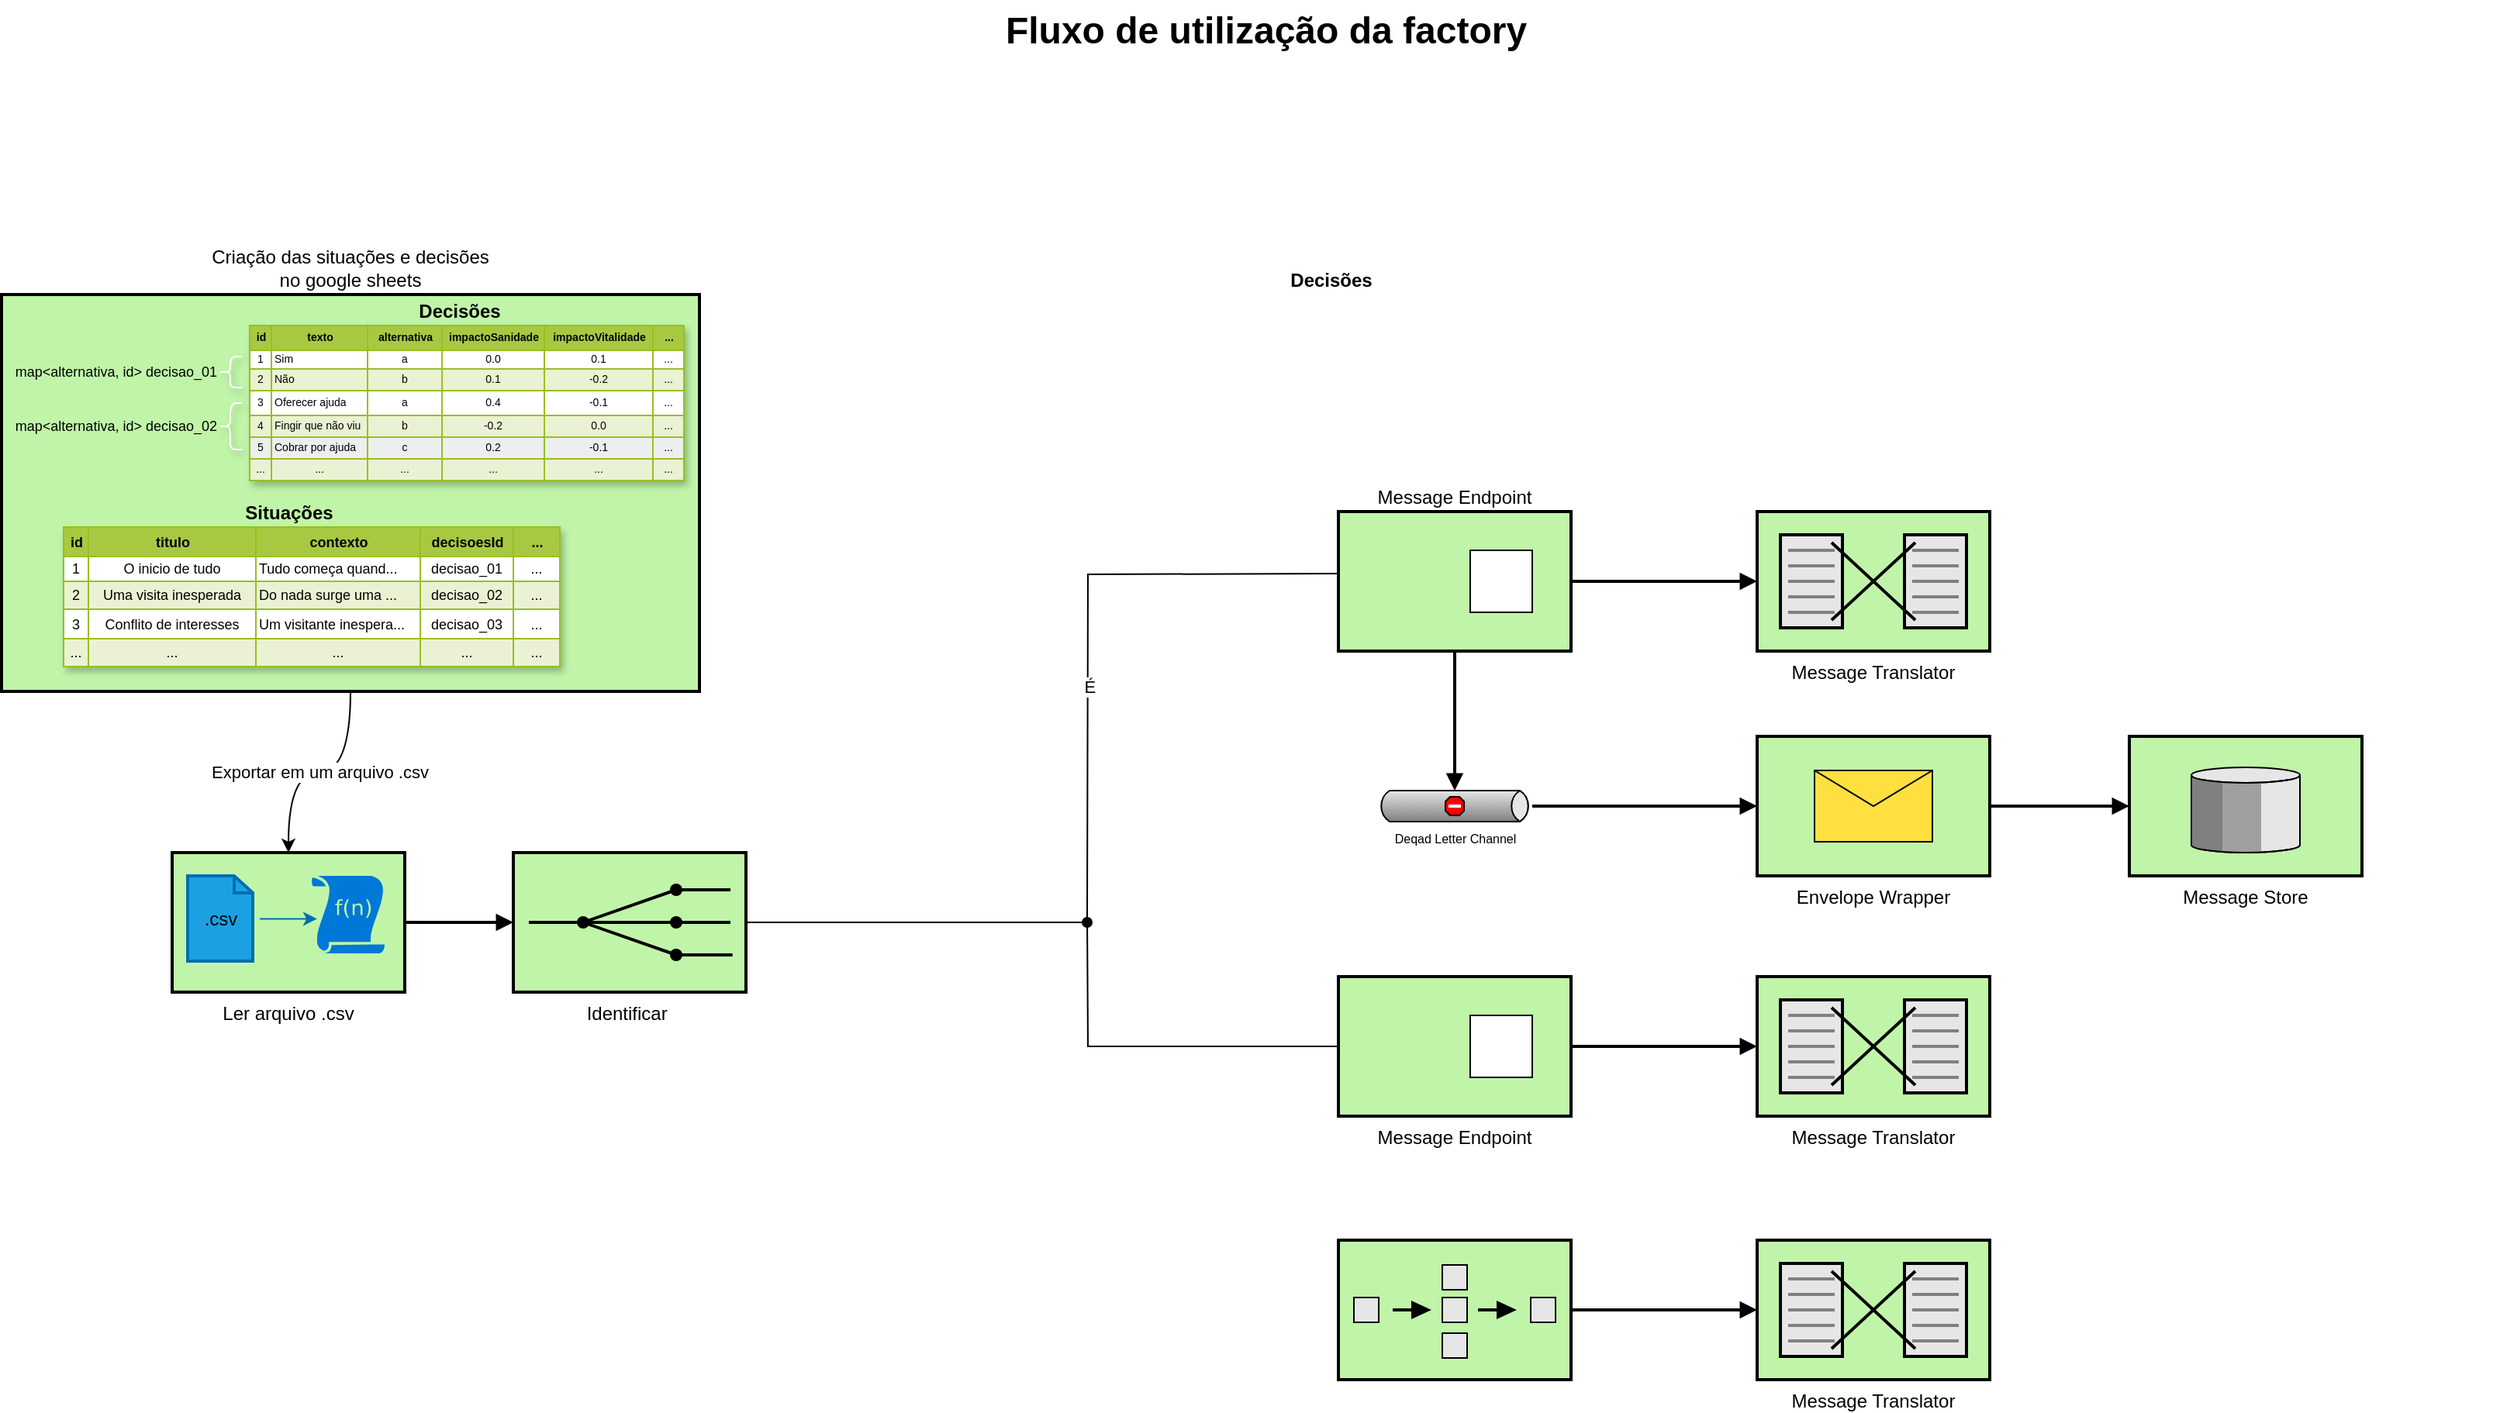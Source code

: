<mxfile version="21.5.2" type="github">
  <diagram name="Page-1" id="74b105a0-9070-1c63-61bc-23e55f88626e">
    <mxGraphModel dx="1185" dy="629" grid="1" gridSize="10" guides="1" tooltips="1" connect="1" arrows="1" fold="1" page="1" pageScale="1.5" pageWidth="1169" pageHeight="826" background="none" math="0" shadow="0">
      <root>
        <mxCell id="0" style=";html=1;" />
        <mxCell id="1" style=";html=1;" parent="0" />
        <mxCell id="10b056a9c633e61c-18" style="edgeStyle=orthogonalEdgeStyle;rounded=0;html=1;endArrow=block;endFill=1;jettySize=auto;orthogonalLoop=1;strokeWidth=2;startArrow=none;startFill=0;exitX=1;exitY=0.5;exitDx=0;exitDy=0;" parent="1" source="10b056a9c633e61c-4" target="10b056a9c633e61c-2" edge="1">
          <mxGeometry relative="1" as="geometry">
            <mxPoint x="532" y="635" as="sourcePoint" />
          </mxGeometry>
        </mxCell>
        <mxCell id="Dc2rJCSySM9Gt-m0di7V-188" style="edgeStyle=orthogonalEdgeStyle;rounded=0;orthogonalLoop=1;jettySize=auto;html=1;endArrow=oval;endFill=1;" edge="1" parent="1" source="10b056a9c633e61c-2">
          <mxGeometry relative="1" as="geometry">
            <mxPoint x="760" y="635" as="targetPoint" />
          </mxGeometry>
        </mxCell>
        <mxCell id="10b056a9c633e61c-2" value="Identificar " style="strokeWidth=2;dashed=0;align=center;fontSize=12;fillColor=#c0f5a9;verticalLabelPosition=bottom;verticalAlign=top;shape=mxgraph.eip.recipient_list;" parent="1" vertex="1">
          <mxGeometry x="390" y="590" width="150" height="90" as="geometry" />
        </mxCell>
        <mxCell id="Dc2rJCSySM9Gt-m0di7V-10" value="Exportar em um arquivo .csv" style="edgeStyle=orthogonalEdgeStyle;rounded=0;orthogonalLoop=1;jettySize=auto;html=1;endArrow=none;endFill=0;startArrow=classic;startFill=1;curved=1;" edge="1" parent="1" source="10b056a9c633e61c-4" target="Dc2rJCSySM9Gt-m0di7V-9">
          <mxGeometry relative="1" as="geometry" />
        </mxCell>
        <mxCell id="10b056a9c633e61c-4" value="Ler arquivo .csv" style="strokeWidth=2;dashed=0;align=center;fontSize=12;shape=rect;verticalLabelPosition=bottom;verticalAlign=top;fillColor=#c0f5a9" parent="1" vertex="1">
          <mxGeometry x="170" y="590" width="150" height="90" as="geometry" />
        </mxCell>
        <mxCell id="Dc2rJCSySM9Gt-m0di7V-55" style="edgeStyle=orthogonalEdgeStyle;rounded=0;orthogonalLoop=1;jettySize=auto;html=1;entryX=-0.022;entryY=0.541;entryDx=0;entryDy=0;entryPerimeter=0;fontColor=#000000;fillColor=#1ba1e2;strokeColor=#006EAF;" edge="1" parent="10b056a9c633e61c-4">
          <mxGeometry relative="1" as="geometry">
            <mxPoint x="56.52" y="42.73" as="sourcePoint" />
            <mxPoint x="93.486" y="42.28" as="targetPoint" />
          </mxGeometry>
        </mxCell>
        <mxCell id="Dc2rJCSySM9Gt-m0di7V-1" value=".csv" style="verticalLabelPosition=middle;align=center;labelBackgroundColor=none;verticalAlign=middle;strokeWidth=2;strokeColor=#006EAF;shadow=0;dashed=0;shape=mxgraph.ios7.icons.document;horizontal=1;labelPosition=center;fillColor=#1ba1e2;fontColor=#000000;html=1;" vertex="1" parent="10b056a9c633e61c-4">
          <mxGeometry x="10" y="15" width="42" height="55" as="geometry" />
        </mxCell>
        <mxCell id="Dc2rJCSySM9Gt-m0di7V-54" value="" style="sketch=0;aspect=fixed;pointerEvents=1;shadow=0;dashed=0;html=1;strokeColor=none;labelPosition=center;verticalLabelPosition=bottom;verticalAlign=top;align=center;shape=mxgraph.mscae.enterprise.udf_function;fillColor=#0078D7;" vertex="1" parent="10b056a9c633e61c-4">
          <mxGeometry x="90" y="15" width="47" height="50" as="geometry" />
        </mxCell>
        <mxCell id="10b056a9c633e61c-22" style="edgeStyle=orthogonalEdgeStyle;rounded=0;html=1;endArrow=block;endFill=1;jettySize=auto;orthogonalLoop=1;strokeWidth=2;startArrow=none;startFill=0;" parent="1" source="10b056a9c633e61c-6" target="10b056a9c633e61c-10" edge="1">
          <mxGeometry relative="1" as="geometry" />
        </mxCell>
        <mxCell id="10b056a9c633e61c-25" style="edgeStyle=orthogonalEdgeStyle;rounded=0;html=1;endArrow=block;endFill=1;jettySize=auto;orthogonalLoop=1;strokeWidth=2;startArrow=none;startFill=0;" parent="1" source="10b056a9c633e61c-6" target="10b056a9c633e61c-12" edge="1">
          <mxGeometry relative="1" as="geometry" />
        </mxCell>
        <mxCell id="Dc2rJCSySM9Gt-m0di7V-189" style="edgeStyle=orthogonalEdgeStyle;rounded=0;orthogonalLoop=1;jettySize=auto;html=1;endArrow=none;endFill=0;" edge="1" parent="1">
          <mxGeometry relative="1" as="geometry">
            <mxPoint x="760" y="635" as="targetPoint" />
            <mxPoint x="922" y="410" as="sourcePoint" />
          </mxGeometry>
        </mxCell>
        <mxCell id="Dc2rJCSySM9Gt-m0di7V-193" value="É&amp;nbsp;" style="edgeLabel;html=1;align=center;verticalAlign=middle;resizable=0;points=[];" vertex="1" connectable="0" parent="Dc2rJCSySM9Gt-m0di7V-189">
          <mxGeometry x="0.209" y="2" relative="1" as="geometry">
            <mxPoint as="offset" />
          </mxGeometry>
        </mxCell>
        <mxCell id="10b056a9c633e61c-6" value="Message Endpoint" style="strokeWidth=2;dashed=0;align=center;fontSize=12;shape=rect;verticalLabelPosition=top;verticalAlign=bottom;fillColor=#c0f5a9;labelPosition=center;" parent="1" vertex="1">
          <mxGeometry x="922" y="370" width="150" height="90" as="geometry" />
        </mxCell>
        <mxCell id="10b056a9c633e61c-7" value="" style="strokeWidth=1;dashed=0;align=center;fontSize=8;shape=rect;fillColor=#ffffff;strokeColor=#000000;" parent="10b056a9c633e61c-6" vertex="1">
          <mxGeometry x="85" y="25" width="40" height="40" as="geometry" />
        </mxCell>
        <mxCell id="10b056a9c633e61c-23" style="edgeStyle=orthogonalEdgeStyle;rounded=0;html=1;endArrow=block;endFill=1;jettySize=auto;orthogonalLoop=1;strokeWidth=2;startArrow=none;startFill=0;" parent="1" source="10b056a9c633e61c-8" target="10b056a9c633e61c-11" edge="1">
          <mxGeometry relative="1" as="geometry" />
        </mxCell>
        <mxCell id="Dc2rJCSySM9Gt-m0di7V-191" style="edgeStyle=orthogonalEdgeStyle;rounded=0;orthogonalLoop=1;jettySize=auto;html=1;endArrow=none;endFill=0;" edge="1" parent="1" source="10b056a9c633e61c-8">
          <mxGeometry relative="1" as="geometry">
            <mxPoint x="760" y="630.0" as="targetPoint" />
          </mxGeometry>
        </mxCell>
        <mxCell id="10b056a9c633e61c-8" value="Message Endpoint" style="strokeWidth=2;dashed=0;align=center;fontSize=12;shape=rect;verticalLabelPosition=bottom;verticalAlign=top;fillColor=#c0f5a9" parent="1" vertex="1">
          <mxGeometry x="922" y="670" width="150" height="90" as="geometry" />
        </mxCell>
        <mxCell id="10b056a9c633e61c-9" value="" style="strokeWidth=1;dashed=0;align=center;fontSize=8;shape=rect" parent="10b056a9c633e61c-8" vertex="1">
          <mxGeometry x="85" y="25" width="40" height="40" as="geometry" />
        </mxCell>
        <mxCell id="10b056a9c633e61c-10" value="Message Translator" style="strokeWidth=2;dashed=0;align=center;fontSize=12;shape=mxgraph.eip.message_translator;fillColor=#c0f5a9;verticalLabelPosition=bottom;verticalAlign=top;" parent="1" vertex="1">
          <mxGeometry x="1192" y="370" width="150" height="90" as="geometry" />
        </mxCell>
        <mxCell id="10b056a9c633e61c-11" value="Message Translator" style="strokeWidth=2;dashed=0;align=center;fontSize=12;shape=mxgraph.eip.message_translator;fillColor=#c0f5a9;verticalLabelPosition=bottom;verticalAlign=top;" parent="1" vertex="1">
          <mxGeometry x="1192" y="670" width="150" height="90" as="geometry" />
        </mxCell>
        <mxCell id="10b056a9c633e61c-26" style="edgeStyle=orthogonalEdgeStyle;rounded=0;html=1;endArrow=block;endFill=1;jettySize=auto;orthogonalLoop=1;strokeWidth=2;startArrow=none;startFill=0;" parent="1" source="10b056a9c633e61c-12" target="10b056a9c633e61c-13" edge="1">
          <mxGeometry relative="1" as="geometry" />
        </mxCell>
        <mxCell id="10b056a9c633e61c-12" value="Deqad Letter Channel" style="strokeWidth=1;dashed=0;align=center;html=1;fontSize=8;shape=mxgraph.eip.deadLetterChannel;verticalLabelPosition=bottom;labelBackgroundColor=#ffffff;verticalAlign=top;" parent="1" vertex="1">
          <mxGeometry x="947" y="550" width="100" height="20" as="geometry" />
        </mxCell>
        <mxCell id="10b056a9c633e61c-27" style="edgeStyle=orthogonalEdgeStyle;rounded=0;html=1;endArrow=block;endFill=1;jettySize=auto;orthogonalLoop=1;strokeWidth=2;startArrow=none;startFill=0;" parent="1" source="10b056a9c633e61c-13" target="10b056a9c633e61c-15" edge="1">
          <mxGeometry relative="1" as="geometry" />
        </mxCell>
        <mxCell id="10b056a9c633e61c-13" value="Envelope Wrapper" style="strokeWidth=2;dashed=0;align=center;fontSize=12;fillColor=#c0f5a9;verticalLabelPosition=bottom;verticalAlign=top;shape=mxgraph.eip.envelope_wrapper;" parent="1" vertex="1">
          <mxGeometry x="1192" y="515" width="150" height="90" as="geometry" />
        </mxCell>
        <mxCell id="10b056a9c633e61c-24" style="edgeStyle=orthogonalEdgeStyle;rounded=0;html=1;endArrow=block;endFill=1;jettySize=auto;orthogonalLoop=1;strokeWidth=2;startArrow=none;startFill=0;" parent="1" source="10b056a9c633e61c-14" target="10b056a9c633e61c-16" edge="1">
          <mxGeometry relative="1" as="geometry" />
        </mxCell>
        <mxCell id="10b056a9c633e61c-14" value="" style="strokeWidth=2;dashed=0;align=center;fontSize=12;fillColor=#c0f5a9;verticalLabelPosition=bottom;verticalAlign=top;shape=mxgraph.eip.composed_message_processor;" parent="1" vertex="1">
          <mxGeometry x="922" y="840" width="150" height="90" as="geometry" />
        </mxCell>
        <mxCell id="10b056a9c633e61c-15" value="Message Store" style="strokeWidth=2;dashed=0;align=center;fontSize=12;verticalLabelPosition=bottom;verticalAlign=top;shape=mxgraph.eip.message_store;fillColor=#c0f5a9" parent="1" vertex="1">
          <mxGeometry x="1432" y="515" width="150" height="90" as="geometry" />
        </mxCell>
        <mxCell id="10b056a9c633e61c-16" value="Message Translator" style="strokeWidth=2;dashed=0;align=center;fontSize=12;shape=mxgraph.eip.message_translator;fillColor=#c0f5a9;verticalLabelPosition=bottom;verticalAlign=top;" parent="1" vertex="1">
          <mxGeometry x="1192" y="840" width="150" height="90" as="geometry" />
        </mxCell>
        <mxCell id="10b056a9c633e61c-30" value="Fluxo de utilização da factory" style="text;strokeColor=none;fillColor=none;html=1;fontSize=24;fontStyle=1;verticalAlign=middle;align=center;" parent="1" vertex="1">
          <mxGeometry x="80" y="40" width="1590" height="40" as="geometry" />
        </mxCell>
        <mxCell id="Dc2rJCSySM9Gt-m0di7V-9" value="Criação das situações e decisões &lt;br&gt;no google sheets" style="whiteSpace=wrap;html=1;verticalAlign=bottom;fillColor=#c0f5a9;strokeWidth=2;dashed=0;align=center;labelPosition=center;verticalLabelPosition=top;horizontal=1;" vertex="1" parent="1">
          <mxGeometry x="60" y="230" width="450" height="256" as="geometry" />
        </mxCell>
        <mxCell id="Dc2rJCSySM9Gt-m0di7V-24" value="asd" style="childLayout=tableLayout;recursiveResize=0;strokeColor=#98bf21;fillColor=#A7C942;shadow=1;fontColor=#030303;verticalAlign=bottom;horizontal=1;" vertex="1" parent="1">
          <mxGeometry x="100" y="380" width="320" height="90" as="geometry" />
        </mxCell>
        <mxCell id="Dc2rJCSySM9Gt-m0di7V-25" style="shape=tableRow;horizontal=0;startSize=0;swimlaneHead=0;swimlaneBody=0;top=0;left=0;bottom=0;right=0;dropTarget=0;collapsible=0;recursiveResize=0;expand=0;fontStyle=0;strokeColor=inherit;fillColor=#ffffff;fontColor=#030303;" vertex="1" parent="Dc2rJCSySM9Gt-m0di7V-24">
          <mxGeometry width="320" height="19" as="geometry" />
        </mxCell>
        <mxCell id="Dc2rJCSySM9Gt-m0di7V-26" value="id" style="connectable=0;recursiveResize=0;strokeColor=inherit;fillColor=#A7C942;align=center;fontStyle=1;fontColor=#030303;html=1;fontSize=9;" vertex="1" parent="Dc2rJCSySM9Gt-m0di7V-25">
          <mxGeometry width="16" height="19" as="geometry">
            <mxRectangle width="16" height="19" as="alternateBounds" />
          </mxGeometry>
        </mxCell>
        <mxCell id="Dc2rJCSySM9Gt-m0di7V-27" value="titulo" style="connectable=0;recursiveResize=0;strokeColor=inherit;fillColor=#A7C942;align=center;fontStyle=1;fontColor=#030303;html=1;fontSize=9;" vertex="1" parent="Dc2rJCSySM9Gt-m0di7V-25">
          <mxGeometry x="16" width="108" height="19" as="geometry">
            <mxRectangle width="108" height="19" as="alternateBounds" />
          </mxGeometry>
        </mxCell>
        <mxCell id="Dc2rJCSySM9Gt-m0di7V-28" value="contexto" style="connectable=0;recursiveResize=0;strokeColor=inherit;fillColor=#A7C942;align=center;fontStyle=1;fontColor=#030303;html=1;fontSize=9;" vertex="1" parent="Dc2rJCSySM9Gt-m0di7V-25">
          <mxGeometry x="124" width="106" height="19" as="geometry">
            <mxRectangle width="106" height="19" as="alternateBounds" />
          </mxGeometry>
        </mxCell>
        <mxCell id="Dc2rJCSySM9Gt-m0di7V-174" value="decisoesId" style="connectable=0;recursiveResize=0;strokeColor=inherit;fillColor=#A7C942;align=center;fontStyle=1;fontColor=#030303;html=1;fontSize=9;" vertex="1" parent="Dc2rJCSySM9Gt-m0di7V-25">
          <mxGeometry x="230" width="60" height="19" as="geometry">
            <mxRectangle width="60" height="19" as="alternateBounds" />
          </mxGeometry>
        </mxCell>
        <mxCell id="Dc2rJCSySM9Gt-m0di7V-180" value="..." style="connectable=0;recursiveResize=0;strokeColor=inherit;fillColor=#A7C942;align=center;fontStyle=1;fontColor=#030303;html=1;fontSize=9;" vertex="1" parent="Dc2rJCSySM9Gt-m0di7V-25">
          <mxGeometry x="290" width="30" height="19" as="geometry">
            <mxRectangle width="30" height="19" as="alternateBounds" />
          </mxGeometry>
        </mxCell>
        <mxCell id="Dc2rJCSySM9Gt-m0di7V-29" value="" style="shape=tableRow;horizontal=0;startSize=0;swimlaneHead=0;swimlaneBody=0;top=0;left=0;bottom=0;right=0;dropTarget=0;collapsible=0;recursiveResize=0;expand=0;fontStyle=0;strokeColor=inherit;fillColor=#ffffff;fontColor=#030303;" vertex="1" parent="Dc2rJCSySM9Gt-m0di7V-24">
          <mxGeometry y="19" width="320" height="16" as="geometry" />
        </mxCell>
        <mxCell id="Dc2rJCSySM9Gt-m0di7V-30" value="1" style="connectable=0;recursiveResize=0;strokeColor=inherit;fillColor=inherit;align=center;whiteSpace=wrap;html=1;fontColor=#030303;fontSize=9;" vertex="1" parent="Dc2rJCSySM9Gt-m0di7V-29">
          <mxGeometry width="16" height="16" as="geometry">
            <mxRectangle width="16" height="16" as="alternateBounds" />
          </mxGeometry>
        </mxCell>
        <mxCell id="Dc2rJCSySM9Gt-m0di7V-31" value="O inicio de tudo" style="connectable=0;recursiveResize=0;strokeColor=inherit;fillColor=inherit;align=center;whiteSpace=wrap;html=1;fontColor=#030303;fontSize=9;" vertex="1" parent="Dc2rJCSySM9Gt-m0di7V-29">
          <mxGeometry x="16" width="108" height="16" as="geometry">
            <mxRectangle width="108" height="16" as="alternateBounds" />
          </mxGeometry>
        </mxCell>
        <mxCell id="Dc2rJCSySM9Gt-m0di7V-32" value="Tudo começa quand..." style="connectable=0;recursiveResize=0;strokeColor=inherit;fillColor=inherit;align=left;whiteSpace=wrap;html=1;fontColor=#030303;fontSize=9;" vertex="1" parent="Dc2rJCSySM9Gt-m0di7V-29">
          <mxGeometry x="124" width="106" height="16" as="geometry">
            <mxRectangle width="106" height="16" as="alternateBounds" />
          </mxGeometry>
        </mxCell>
        <mxCell id="Dc2rJCSySM9Gt-m0di7V-175" value="decisao_01" style="connectable=0;recursiveResize=0;strokeColor=inherit;fillColor=inherit;align=center;whiteSpace=wrap;html=1;fontColor=#030303;fontSize=9;" vertex="1" parent="Dc2rJCSySM9Gt-m0di7V-29">
          <mxGeometry x="230" width="60" height="16" as="geometry">
            <mxRectangle width="60" height="16" as="alternateBounds" />
          </mxGeometry>
        </mxCell>
        <mxCell id="Dc2rJCSySM9Gt-m0di7V-181" value="..." style="connectable=0;recursiveResize=0;strokeColor=inherit;fillColor=inherit;align=center;whiteSpace=wrap;html=1;fontColor=#030303;fontSize=9;" vertex="1" parent="Dc2rJCSySM9Gt-m0di7V-29">
          <mxGeometry x="290" width="30" height="16" as="geometry">
            <mxRectangle width="30" height="16" as="alternateBounds" />
          </mxGeometry>
        </mxCell>
        <mxCell id="Dc2rJCSySM9Gt-m0di7V-33" value="" style="shape=tableRow;horizontal=0;startSize=0;swimlaneHead=0;swimlaneBody=0;top=0;left=0;bottom=0;right=0;dropTarget=0;collapsible=0;recursiveResize=0;expand=0;fontStyle=1;strokeColor=inherit;fillColor=#EAF2D3;fontColor=#030303;" vertex="1" parent="Dc2rJCSySM9Gt-m0di7V-24">
          <mxGeometry y="35" width="320" height="18" as="geometry" />
        </mxCell>
        <mxCell id="Dc2rJCSySM9Gt-m0di7V-34" value="2" style="connectable=0;recursiveResize=0;strokeColor=inherit;fillColor=inherit;whiteSpace=wrap;html=1;fontColor=#030303;fontSize=9;" vertex="1" parent="Dc2rJCSySM9Gt-m0di7V-33">
          <mxGeometry width="16" height="18" as="geometry">
            <mxRectangle width="16" height="18" as="alternateBounds" />
          </mxGeometry>
        </mxCell>
        <mxCell id="Dc2rJCSySM9Gt-m0di7V-35" value="Uma visita inesperada" style="connectable=0;recursiveResize=0;strokeColor=inherit;fillColor=inherit;whiteSpace=wrap;html=1;fontColor=#030303;fontSize=9;" vertex="1" parent="Dc2rJCSySM9Gt-m0di7V-33">
          <mxGeometry x="16" width="108" height="18" as="geometry">
            <mxRectangle width="108" height="18" as="alternateBounds" />
          </mxGeometry>
        </mxCell>
        <mxCell id="Dc2rJCSySM9Gt-m0di7V-36" value="Do nada surge uma ..." style="connectable=0;recursiveResize=0;strokeColor=inherit;fillColor=inherit;whiteSpace=wrap;html=1;fontColor=#030303;fontSize=9;align=left;" vertex="1" parent="Dc2rJCSySM9Gt-m0di7V-33">
          <mxGeometry x="124" width="106" height="18" as="geometry">
            <mxRectangle width="106" height="18" as="alternateBounds" />
          </mxGeometry>
        </mxCell>
        <mxCell id="Dc2rJCSySM9Gt-m0di7V-176" value="decisao_02" style="connectable=0;recursiveResize=0;strokeColor=inherit;fillColor=inherit;whiteSpace=wrap;html=1;fontColor=#030303;fontSize=9;" vertex="1" parent="Dc2rJCSySM9Gt-m0di7V-33">
          <mxGeometry x="230" width="60" height="18" as="geometry">
            <mxRectangle width="60" height="18" as="alternateBounds" />
          </mxGeometry>
        </mxCell>
        <mxCell id="Dc2rJCSySM9Gt-m0di7V-182" value="..." style="connectable=0;recursiveResize=0;strokeColor=inherit;fillColor=inherit;whiteSpace=wrap;html=1;fontColor=#030303;fontSize=9;" vertex="1" parent="Dc2rJCSySM9Gt-m0di7V-33">
          <mxGeometry x="290" width="30" height="18" as="geometry">
            <mxRectangle width="30" height="18" as="alternateBounds" />
          </mxGeometry>
        </mxCell>
        <mxCell id="Dc2rJCSySM9Gt-m0di7V-37" value="" style="shape=tableRow;horizontal=0;startSize=0;swimlaneHead=0;swimlaneBody=0;top=0;left=0;bottom=0;right=0;dropTarget=0;collapsible=0;recursiveResize=0;expand=0;fontStyle=0;strokeColor=inherit;fillColor=#ffffff;fontColor=#030303;" vertex="1" parent="Dc2rJCSySM9Gt-m0di7V-24">
          <mxGeometry y="53" width="320" height="19" as="geometry" />
        </mxCell>
        <mxCell id="Dc2rJCSySM9Gt-m0di7V-38" value="3" style="connectable=0;recursiveResize=0;strokeColor=inherit;fillColor=inherit;fontStyle=0;align=center;whiteSpace=wrap;html=1;fontColor=#030303;fontSize=9;" vertex="1" parent="Dc2rJCSySM9Gt-m0di7V-37">
          <mxGeometry width="16" height="19" as="geometry">
            <mxRectangle width="16" height="19" as="alternateBounds" />
          </mxGeometry>
        </mxCell>
        <mxCell id="Dc2rJCSySM9Gt-m0di7V-39" value="Conflito de interesses" style="connectable=0;recursiveResize=0;strokeColor=inherit;fillColor=inherit;fontStyle=0;align=center;whiteSpace=wrap;html=1;fontColor=#030303;fontSize=9;" vertex="1" parent="Dc2rJCSySM9Gt-m0di7V-37">
          <mxGeometry x="16" width="108" height="19" as="geometry">
            <mxRectangle width="108" height="19" as="alternateBounds" />
          </mxGeometry>
        </mxCell>
        <mxCell id="Dc2rJCSySM9Gt-m0di7V-40" value="Um visitante inespera..." style="connectable=0;recursiveResize=0;strokeColor=inherit;fillColor=inherit;fontStyle=0;align=left;whiteSpace=wrap;html=1;fontColor=#030303;fontSize=9;" vertex="1" parent="Dc2rJCSySM9Gt-m0di7V-37">
          <mxGeometry x="124" width="106" height="19" as="geometry">
            <mxRectangle width="106" height="19" as="alternateBounds" />
          </mxGeometry>
        </mxCell>
        <mxCell id="Dc2rJCSySM9Gt-m0di7V-177" value="decisao_03" style="connectable=0;recursiveResize=0;strokeColor=inherit;fillColor=inherit;fontStyle=0;align=center;whiteSpace=wrap;html=1;fontColor=#030303;fontSize=9;" vertex="1" parent="Dc2rJCSySM9Gt-m0di7V-37">
          <mxGeometry x="230" width="60" height="19" as="geometry">
            <mxRectangle width="60" height="19" as="alternateBounds" />
          </mxGeometry>
        </mxCell>
        <mxCell id="Dc2rJCSySM9Gt-m0di7V-183" value="..." style="connectable=0;recursiveResize=0;strokeColor=inherit;fillColor=inherit;fontStyle=0;align=center;whiteSpace=wrap;html=1;fontColor=#030303;fontSize=9;" vertex="1" parent="Dc2rJCSySM9Gt-m0di7V-37">
          <mxGeometry x="290" width="30" height="19" as="geometry">
            <mxRectangle width="30" height="19" as="alternateBounds" />
          </mxGeometry>
        </mxCell>
        <mxCell id="Dc2rJCSySM9Gt-m0di7V-41" value="" style="shape=tableRow;horizontal=0;startSize=0;swimlaneHead=0;swimlaneBody=0;top=0;left=0;bottom=0;right=0;dropTarget=0;collapsible=0;recursiveResize=0;expand=0;fontStyle=1;strokeColor=inherit;fillColor=#EAF2D3;fontColor=#030303;" vertex="1" parent="Dc2rJCSySM9Gt-m0di7V-24">
          <mxGeometry y="72" width="320" height="18" as="geometry" />
        </mxCell>
        <mxCell id="Dc2rJCSySM9Gt-m0di7V-42" value="..." style="connectable=0;recursiveResize=0;strokeColor=inherit;fillColor=inherit;whiteSpace=wrap;html=1;fontColor=#030303;fontSize=9;" vertex="1" parent="Dc2rJCSySM9Gt-m0di7V-41">
          <mxGeometry width="16" height="18" as="geometry">
            <mxRectangle width="16" height="18" as="alternateBounds" />
          </mxGeometry>
        </mxCell>
        <mxCell id="Dc2rJCSySM9Gt-m0di7V-43" value="..." style="connectable=0;recursiveResize=0;strokeColor=inherit;fillColor=inherit;whiteSpace=wrap;html=1;fontColor=#030303;fontSize=9;" vertex="1" parent="Dc2rJCSySM9Gt-m0di7V-41">
          <mxGeometry x="16" width="108" height="18" as="geometry">
            <mxRectangle width="108" height="18" as="alternateBounds" />
          </mxGeometry>
        </mxCell>
        <mxCell id="Dc2rJCSySM9Gt-m0di7V-44" value="..." style="connectable=0;recursiveResize=0;strokeColor=inherit;fillColor=inherit;whiteSpace=wrap;html=1;fontColor=#030303;fontSize=9;" vertex="1" parent="Dc2rJCSySM9Gt-m0di7V-41">
          <mxGeometry x="124" width="106" height="18" as="geometry">
            <mxRectangle width="106" height="18" as="alternateBounds" />
          </mxGeometry>
        </mxCell>
        <mxCell id="Dc2rJCSySM9Gt-m0di7V-178" value="..." style="connectable=0;recursiveResize=0;strokeColor=inherit;fillColor=inherit;whiteSpace=wrap;html=1;fontColor=#030303;fontSize=9;" vertex="1" parent="Dc2rJCSySM9Gt-m0di7V-41">
          <mxGeometry x="230" width="60" height="18" as="geometry">
            <mxRectangle width="60" height="18" as="alternateBounds" />
          </mxGeometry>
        </mxCell>
        <mxCell id="Dc2rJCSySM9Gt-m0di7V-184" value="..." style="connectable=0;recursiveResize=0;strokeColor=inherit;fillColor=inherit;whiteSpace=wrap;html=1;fontColor=#030303;fontSize=9;" vertex="1" parent="Dc2rJCSySM9Gt-m0di7V-41">
          <mxGeometry x="290" width="30" height="18" as="geometry">
            <mxRectangle width="30" height="18" as="alternateBounds" />
          </mxGeometry>
        </mxCell>
        <mxCell id="Dc2rJCSySM9Gt-m0di7V-45" value="Situações" style="text;align=center;html=1;verticalAlign=bottom;rounded=0;labelBackgroundColor=none;fontStyle=1;labelBorderColor=none;fontColor=#000000;" vertex="1" parent="1">
          <mxGeometry x="215" y="360" width="60" height="20" as="geometry" />
        </mxCell>
        <mxCell id="Dc2rJCSySM9Gt-m0di7V-63" value="i" style="childLayout=tableLayout;recursiveResize=0;strokeColor=#98bf21;fillColor=#A7C942;shadow=1;fontColor=#030303;verticalAlign=bottom;horizontal=1;fontSize=8;" vertex="1" parent="1">
          <mxGeometry x="220" y="250" width="280" height="100" as="geometry" />
        </mxCell>
        <mxCell id="Dc2rJCSySM9Gt-m0di7V-64" style="shape=tableRow;horizontal=0;startSize=0;swimlaneHead=0;swimlaneBody=0;top=0;left=0;bottom=0;right=0;dropTarget=0;collapsible=0;recursiveResize=0;expand=0;fontStyle=0;strokeColor=inherit;fillColor=#ffffff;fontColor=#030303;" vertex="1" parent="Dc2rJCSySM9Gt-m0di7V-63">
          <mxGeometry width="280" height="16" as="geometry" />
        </mxCell>
        <mxCell id="Dc2rJCSySM9Gt-m0di7V-65" value="id" style="connectable=0;recursiveResize=0;strokeColor=inherit;fillColor=#A7C942;align=center;fontStyle=1;fontColor=#030303;html=1;fontSize=7;" vertex="1" parent="Dc2rJCSySM9Gt-m0di7V-64">
          <mxGeometry width="14" height="16" as="geometry">
            <mxRectangle width="14" height="16" as="alternateBounds" />
          </mxGeometry>
        </mxCell>
        <mxCell id="Dc2rJCSySM9Gt-m0di7V-66" value="texto" style="connectable=0;recursiveResize=0;strokeColor=inherit;fillColor=#A7C942;align=center;fontStyle=1;fontColor=#030303;html=1;fontSize=7;" vertex="1" parent="Dc2rJCSySM9Gt-m0di7V-64">
          <mxGeometry x="14" width="62" height="16" as="geometry">
            <mxRectangle width="62" height="16" as="alternateBounds" />
          </mxGeometry>
        </mxCell>
        <mxCell id="Dc2rJCSySM9Gt-m0di7V-67" value="alternativa" style="connectable=0;recursiveResize=0;strokeColor=inherit;fillColor=#A7C942;align=center;fontStyle=1;fontColor=#030303;html=1;fontSize=7;" vertex="1" parent="Dc2rJCSySM9Gt-m0di7V-64">
          <mxGeometry x="76" width="48" height="16" as="geometry">
            <mxRectangle width="48" height="16" as="alternateBounds" />
          </mxGeometry>
        </mxCell>
        <mxCell id="Dc2rJCSySM9Gt-m0di7V-85" value="impactoSanidade" style="connectable=0;recursiveResize=0;strokeColor=inherit;fillColor=#A7C942;align=center;fontStyle=1;fontColor=#030303;html=1;fontSize=7;" vertex="1" parent="Dc2rJCSySM9Gt-m0di7V-64">
          <mxGeometry x="124" width="66" height="16" as="geometry">
            <mxRectangle width="66" height="16" as="alternateBounds" />
          </mxGeometry>
        </mxCell>
        <mxCell id="Dc2rJCSySM9Gt-m0di7V-90" value="impactoVitalidade" style="connectable=0;recursiveResize=0;strokeColor=inherit;fillColor=#A7C942;align=center;fontStyle=1;fontColor=#030303;html=1;fontSize=7;" vertex="1" parent="Dc2rJCSySM9Gt-m0di7V-64">
          <mxGeometry x="190" width="70" height="16" as="geometry">
            <mxRectangle width="70" height="16" as="alternateBounds" />
          </mxGeometry>
        </mxCell>
        <mxCell id="Dc2rJCSySM9Gt-m0di7V-167" value="..." style="connectable=0;recursiveResize=0;strokeColor=inherit;fillColor=#A7C942;align=center;fontStyle=1;fontColor=#030303;html=1;fontSize=7;" vertex="1" parent="Dc2rJCSySM9Gt-m0di7V-64">
          <mxGeometry x="260" width="20" height="16" as="geometry">
            <mxRectangle width="20" height="16" as="alternateBounds" />
          </mxGeometry>
        </mxCell>
        <mxCell id="Dc2rJCSySM9Gt-m0di7V-68" value="" style="shape=tableRow;horizontal=0;startSize=0;swimlaneHead=0;swimlaneBody=0;top=0;left=0;bottom=0;right=0;dropTarget=0;collapsible=0;recursiveResize=0;expand=0;fontStyle=0;strokeColor=inherit;fillColor=#ffffff;fontColor=#030303;" vertex="1" parent="Dc2rJCSySM9Gt-m0di7V-63">
          <mxGeometry y="16" width="280" height="12" as="geometry" />
        </mxCell>
        <mxCell id="Dc2rJCSySM9Gt-m0di7V-69" value="1" style="connectable=0;recursiveResize=0;strokeColor=inherit;fillColor=inherit;align=center;whiteSpace=wrap;html=1;fontColor=#030303;fontSize=7;" vertex="1" parent="Dc2rJCSySM9Gt-m0di7V-68">
          <mxGeometry width="14" height="12" as="geometry">
            <mxRectangle width="14" height="12" as="alternateBounds" />
          </mxGeometry>
        </mxCell>
        <mxCell id="Dc2rJCSySM9Gt-m0di7V-70" value="Sim" style="connectable=0;recursiveResize=0;strokeColor=inherit;fillColor=inherit;align=left;whiteSpace=wrap;html=1;fontColor=#030303;fontSize=7;" vertex="1" parent="Dc2rJCSySM9Gt-m0di7V-68">
          <mxGeometry x="14" width="62" height="12" as="geometry">
            <mxRectangle width="62" height="12" as="alternateBounds" />
          </mxGeometry>
        </mxCell>
        <mxCell id="Dc2rJCSySM9Gt-m0di7V-71" value="a" style="connectable=0;recursiveResize=0;strokeColor=inherit;fillColor=inherit;align=center;whiteSpace=wrap;html=1;fontColor=#030303;fontSize=7;" vertex="1" parent="Dc2rJCSySM9Gt-m0di7V-68">
          <mxGeometry x="76" width="48" height="12" as="geometry">
            <mxRectangle width="48" height="12" as="alternateBounds" />
          </mxGeometry>
        </mxCell>
        <mxCell id="Dc2rJCSySM9Gt-m0di7V-86" value="0.0" style="connectable=0;recursiveResize=0;strokeColor=inherit;fillColor=inherit;align=center;whiteSpace=wrap;html=1;fontColor=#030303;fontSize=7;" vertex="1" parent="Dc2rJCSySM9Gt-m0di7V-68">
          <mxGeometry x="124" width="66" height="12" as="geometry">
            <mxRectangle width="66" height="12" as="alternateBounds" />
          </mxGeometry>
        </mxCell>
        <mxCell id="Dc2rJCSySM9Gt-m0di7V-91" value="0.1" style="connectable=0;recursiveResize=0;strokeColor=inherit;fillColor=inherit;align=center;whiteSpace=wrap;html=1;fontColor=#030303;fontSize=7;" vertex="1" parent="Dc2rJCSySM9Gt-m0di7V-68">
          <mxGeometry x="190" width="70" height="12" as="geometry">
            <mxRectangle width="70" height="12" as="alternateBounds" />
          </mxGeometry>
        </mxCell>
        <mxCell id="Dc2rJCSySM9Gt-m0di7V-168" value="..." style="connectable=0;recursiveResize=0;strokeColor=inherit;fillColor=inherit;align=center;whiteSpace=wrap;html=1;fontColor=#030303;fontSize=7;" vertex="1" parent="Dc2rJCSySM9Gt-m0di7V-68">
          <mxGeometry x="260" width="20" height="12" as="geometry">
            <mxRectangle width="20" height="12" as="alternateBounds" />
          </mxGeometry>
        </mxCell>
        <mxCell id="Dc2rJCSySM9Gt-m0di7V-72" value="" style="shape=tableRow;horizontal=0;startSize=0;swimlaneHead=0;swimlaneBody=0;top=0;left=0;bottom=0;right=0;dropTarget=0;collapsible=0;recursiveResize=0;expand=0;fontStyle=1;strokeColor=inherit;fillColor=#EAF2D3;fontColor=#030303;" vertex="1" parent="Dc2rJCSySM9Gt-m0di7V-63">
          <mxGeometry y="28" width="280" height="14" as="geometry" />
        </mxCell>
        <mxCell id="Dc2rJCSySM9Gt-m0di7V-73" value="2" style="connectable=0;recursiveResize=0;strokeColor=inherit;fillColor=inherit;whiteSpace=wrap;html=1;fontColor=#030303;fontSize=7;" vertex="1" parent="Dc2rJCSySM9Gt-m0di7V-72">
          <mxGeometry width="14" height="14" as="geometry">
            <mxRectangle width="14" height="14" as="alternateBounds" />
          </mxGeometry>
        </mxCell>
        <mxCell id="Dc2rJCSySM9Gt-m0di7V-74" value="Não" style="connectable=0;recursiveResize=0;strokeColor=inherit;fillColor=inherit;whiteSpace=wrap;html=1;fontColor=#030303;align=left;fontSize=7;" vertex="1" parent="Dc2rJCSySM9Gt-m0di7V-72">
          <mxGeometry x="14" width="62" height="14" as="geometry">
            <mxRectangle width="62" height="14" as="alternateBounds" />
          </mxGeometry>
        </mxCell>
        <mxCell id="Dc2rJCSySM9Gt-m0di7V-75" value="b" style="connectable=0;recursiveResize=0;strokeColor=inherit;fillColor=inherit;whiteSpace=wrap;html=1;fontColor=#030303;fontSize=7;" vertex="1" parent="Dc2rJCSySM9Gt-m0di7V-72">
          <mxGeometry x="76" width="48" height="14" as="geometry">
            <mxRectangle width="48" height="14" as="alternateBounds" />
          </mxGeometry>
        </mxCell>
        <mxCell id="Dc2rJCSySM9Gt-m0di7V-87" value="0.1" style="connectable=0;recursiveResize=0;strokeColor=inherit;fillColor=inherit;whiteSpace=wrap;html=1;fontColor=#030303;fontSize=7;" vertex="1" parent="Dc2rJCSySM9Gt-m0di7V-72">
          <mxGeometry x="124" width="66" height="14" as="geometry">
            <mxRectangle width="66" height="14" as="alternateBounds" />
          </mxGeometry>
        </mxCell>
        <mxCell id="Dc2rJCSySM9Gt-m0di7V-92" value="-0.2" style="connectable=0;recursiveResize=0;strokeColor=inherit;fillColor=inherit;whiteSpace=wrap;html=1;fontColor=#030303;fontSize=7;" vertex="1" parent="Dc2rJCSySM9Gt-m0di7V-72">
          <mxGeometry x="190" width="70" height="14" as="geometry">
            <mxRectangle width="70" height="14" as="alternateBounds" />
          </mxGeometry>
        </mxCell>
        <mxCell id="Dc2rJCSySM9Gt-m0di7V-169" value="..." style="connectable=0;recursiveResize=0;strokeColor=inherit;fillColor=inherit;whiteSpace=wrap;html=1;fontColor=#030303;fontSize=7;" vertex="1" parent="Dc2rJCSySM9Gt-m0di7V-72">
          <mxGeometry x="260" width="20" height="14" as="geometry">
            <mxRectangle width="20" height="14" as="alternateBounds" />
          </mxGeometry>
        </mxCell>
        <mxCell id="Dc2rJCSySM9Gt-m0di7V-76" value="" style="shape=tableRow;horizontal=0;startSize=0;swimlaneHead=0;swimlaneBody=0;top=0;left=0;bottom=0;right=0;dropTarget=0;collapsible=0;recursiveResize=0;expand=0;fontStyle=0;strokeColor=inherit;fillColor=#ffffff;fontColor=#030303;" vertex="1" parent="Dc2rJCSySM9Gt-m0di7V-63">
          <mxGeometry y="42" width="280" height="16" as="geometry" />
        </mxCell>
        <mxCell id="Dc2rJCSySM9Gt-m0di7V-77" value="3" style="connectable=0;recursiveResize=0;strokeColor=inherit;fillColor=inherit;fontStyle=0;align=center;whiteSpace=wrap;html=1;fontColor=#030303;fontSize=7;" vertex="1" parent="Dc2rJCSySM9Gt-m0di7V-76">
          <mxGeometry width="14" height="16" as="geometry">
            <mxRectangle width="14" height="16" as="alternateBounds" />
          </mxGeometry>
        </mxCell>
        <mxCell id="Dc2rJCSySM9Gt-m0di7V-78" value="Oferecer ajuda" style="connectable=0;recursiveResize=0;strokeColor=inherit;fillColor=inherit;fontStyle=0;align=left;whiteSpace=wrap;html=1;fontColor=#030303;fontSize=7;" vertex="1" parent="Dc2rJCSySM9Gt-m0di7V-76">
          <mxGeometry x="14" width="62" height="16" as="geometry">
            <mxRectangle width="62" height="16" as="alternateBounds" />
          </mxGeometry>
        </mxCell>
        <mxCell id="Dc2rJCSySM9Gt-m0di7V-79" value="a" style="connectable=0;recursiveResize=0;strokeColor=inherit;fillColor=inherit;fontStyle=0;align=center;whiteSpace=wrap;html=1;fontColor=#030303;fontSize=7;" vertex="1" parent="Dc2rJCSySM9Gt-m0di7V-76">
          <mxGeometry x="76" width="48" height="16" as="geometry">
            <mxRectangle width="48" height="16" as="alternateBounds" />
          </mxGeometry>
        </mxCell>
        <mxCell id="Dc2rJCSySM9Gt-m0di7V-88" value="0.4" style="connectable=0;recursiveResize=0;strokeColor=inherit;fillColor=inherit;fontStyle=0;align=center;whiteSpace=wrap;html=1;fontColor=#030303;fontSize=7;" vertex="1" parent="Dc2rJCSySM9Gt-m0di7V-76">
          <mxGeometry x="124" width="66" height="16" as="geometry">
            <mxRectangle width="66" height="16" as="alternateBounds" />
          </mxGeometry>
        </mxCell>
        <mxCell id="Dc2rJCSySM9Gt-m0di7V-93" value="-0.1" style="connectable=0;recursiveResize=0;strokeColor=inherit;fillColor=inherit;fontStyle=0;align=center;whiteSpace=wrap;html=1;fontColor=#030303;fontSize=7;" vertex="1" parent="Dc2rJCSySM9Gt-m0di7V-76">
          <mxGeometry x="190" width="70" height="16" as="geometry">
            <mxRectangle width="70" height="16" as="alternateBounds" />
          </mxGeometry>
        </mxCell>
        <mxCell id="Dc2rJCSySM9Gt-m0di7V-170" value="..." style="connectable=0;recursiveResize=0;strokeColor=inherit;fillColor=inherit;fontStyle=0;align=center;whiteSpace=wrap;html=1;fontColor=#030303;fontSize=7;" vertex="1" parent="Dc2rJCSySM9Gt-m0di7V-76">
          <mxGeometry x="260" width="20" height="16" as="geometry">
            <mxRectangle width="20" height="16" as="alternateBounds" />
          </mxGeometry>
        </mxCell>
        <mxCell id="Dc2rJCSySM9Gt-m0di7V-80" value="" style="shape=tableRow;horizontal=0;startSize=0;swimlaneHead=0;swimlaneBody=0;top=0;left=0;bottom=0;right=0;dropTarget=0;collapsible=0;recursiveResize=0;expand=0;fontStyle=1;strokeColor=inherit;fillColor=#EAF2D3;fontColor=#030303;" vertex="1" parent="Dc2rJCSySM9Gt-m0di7V-63">
          <mxGeometry y="58" width="280" height="14" as="geometry" />
        </mxCell>
        <mxCell id="Dc2rJCSySM9Gt-m0di7V-81" value="4" style="connectable=0;recursiveResize=0;strokeColor=inherit;fillColor=inherit;whiteSpace=wrap;html=1;fontColor=#030303;fontSize=7;" vertex="1" parent="Dc2rJCSySM9Gt-m0di7V-80">
          <mxGeometry width="14" height="14" as="geometry">
            <mxRectangle width="14" height="14" as="alternateBounds" />
          </mxGeometry>
        </mxCell>
        <mxCell id="Dc2rJCSySM9Gt-m0di7V-82" value="Fingir que não viu" style="connectable=0;recursiveResize=0;strokeColor=inherit;fillColor=inherit;whiteSpace=wrap;html=1;fontColor=#030303;align=left;fontSize=7;" vertex="1" parent="Dc2rJCSySM9Gt-m0di7V-80">
          <mxGeometry x="14" width="62" height="14" as="geometry">
            <mxRectangle width="62" height="14" as="alternateBounds" />
          </mxGeometry>
        </mxCell>
        <mxCell id="Dc2rJCSySM9Gt-m0di7V-83" value="b" style="connectable=0;recursiveResize=0;strokeColor=inherit;fillColor=inherit;whiteSpace=wrap;html=1;fontColor=#030303;fontSize=7;" vertex="1" parent="Dc2rJCSySM9Gt-m0di7V-80">
          <mxGeometry x="76" width="48" height="14" as="geometry">
            <mxRectangle width="48" height="14" as="alternateBounds" />
          </mxGeometry>
        </mxCell>
        <mxCell id="Dc2rJCSySM9Gt-m0di7V-89" value="-0.2" style="connectable=0;recursiveResize=0;strokeColor=inherit;fillColor=inherit;whiteSpace=wrap;html=1;fontColor=#030303;fontSize=7;" vertex="1" parent="Dc2rJCSySM9Gt-m0di7V-80">
          <mxGeometry x="124" width="66" height="14" as="geometry">
            <mxRectangle width="66" height="14" as="alternateBounds" />
          </mxGeometry>
        </mxCell>
        <mxCell id="Dc2rJCSySM9Gt-m0di7V-94" value="0.0" style="connectable=0;recursiveResize=0;strokeColor=inherit;fillColor=inherit;whiteSpace=wrap;html=1;fontColor=#030303;fontSize=7;" vertex="1" parent="Dc2rJCSySM9Gt-m0di7V-80">
          <mxGeometry x="190" width="70" height="14" as="geometry">
            <mxRectangle width="70" height="14" as="alternateBounds" />
          </mxGeometry>
        </mxCell>
        <mxCell id="Dc2rJCSySM9Gt-m0di7V-171" value="..." style="connectable=0;recursiveResize=0;strokeColor=inherit;fillColor=inherit;whiteSpace=wrap;html=1;fontColor=#030303;fontSize=7;" vertex="1" parent="Dc2rJCSySM9Gt-m0di7V-80">
          <mxGeometry x="260" width="20" height="14" as="geometry">
            <mxRectangle width="20" height="14" as="alternateBounds" />
          </mxGeometry>
        </mxCell>
        <mxCell id="Dc2rJCSySM9Gt-m0di7V-101" style="shape=tableRow;horizontal=0;startSize=0;swimlaneHead=0;swimlaneBody=0;top=0;left=0;bottom=0;right=0;dropTarget=0;collapsible=0;recursiveResize=0;expand=0;fontStyle=1;strokeColor=inherit;fillColor=#EAF2D3;fontColor=#030303;" vertex="1" parent="Dc2rJCSySM9Gt-m0di7V-63">
          <mxGeometry y="72" width="280" height="14" as="geometry" />
        </mxCell>
        <mxCell id="Dc2rJCSySM9Gt-m0di7V-102" value="5" style="connectable=0;recursiveResize=0;strokeColor=inherit;fillColor=#eeeeee;whiteSpace=wrap;html=1;labelBackgroundColor=none;labelBorderColor=none;fontColor=#000000;fontSize=7;" vertex="1" parent="Dc2rJCSySM9Gt-m0di7V-101">
          <mxGeometry width="14" height="14" as="geometry">
            <mxRectangle width="14" height="14" as="alternateBounds" />
          </mxGeometry>
        </mxCell>
        <mxCell id="Dc2rJCSySM9Gt-m0di7V-103" value="Cobrar por ajuda" style="connectable=0;recursiveResize=0;strokeColor=inherit;fillColor=#eeeeee;whiteSpace=wrap;html=1;labelBackgroundColor=none;labelBorderColor=none;fontColor=#000000;align=left;fontSize=7;" vertex="1" parent="Dc2rJCSySM9Gt-m0di7V-101">
          <mxGeometry x="14" width="62" height="14" as="geometry">
            <mxRectangle width="62" height="14" as="alternateBounds" />
          </mxGeometry>
        </mxCell>
        <mxCell id="Dc2rJCSySM9Gt-m0di7V-104" value="c" style="connectable=0;recursiveResize=0;strokeColor=inherit;fillColor=#eeeeee;whiteSpace=wrap;html=1;labelBackgroundColor=none;labelBorderColor=none;fontColor=#000000;fontSize=7;" vertex="1" parent="Dc2rJCSySM9Gt-m0di7V-101">
          <mxGeometry x="76" width="48" height="14" as="geometry">
            <mxRectangle width="48" height="14" as="alternateBounds" />
          </mxGeometry>
        </mxCell>
        <mxCell id="Dc2rJCSySM9Gt-m0di7V-105" value="0.2" style="connectable=0;recursiveResize=0;strokeColor=inherit;fillColor=#eeeeee;whiteSpace=wrap;html=1;labelBackgroundColor=none;labelBorderColor=none;fontColor=#000000;fontSize=7;" vertex="1" parent="Dc2rJCSySM9Gt-m0di7V-101">
          <mxGeometry x="124" width="66" height="14" as="geometry">
            <mxRectangle width="66" height="14" as="alternateBounds" />
          </mxGeometry>
        </mxCell>
        <mxCell id="Dc2rJCSySM9Gt-m0di7V-106" value="-0.1" style="connectable=0;recursiveResize=0;strokeColor=inherit;fillColor=#eeeeee;whiteSpace=wrap;html=1;labelBackgroundColor=none;labelBorderColor=none;fontColor=#000000;fontSize=7;" vertex="1" parent="Dc2rJCSySM9Gt-m0di7V-101">
          <mxGeometry x="190" width="70" height="14" as="geometry">
            <mxRectangle width="70" height="14" as="alternateBounds" />
          </mxGeometry>
        </mxCell>
        <mxCell id="Dc2rJCSySM9Gt-m0di7V-172" value="..." style="connectable=0;recursiveResize=0;strokeColor=inherit;fillColor=#eeeeee;whiteSpace=wrap;html=1;labelBackgroundColor=none;labelBorderColor=none;fontColor=#000000;fontSize=7;" vertex="1" parent="Dc2rJCSySM9Gt-m0di7V-101">
          <mxGeometry x="260" width="20" height="14" as="geometry">
            <mxRectangle width="20" height="14" as="alternateBounds" />
          </mxGeometry>
        </mxCell>
        <mxCell id="Dc2rJCSySM9Gt-m0di7V-161" style="shape=tableRow;horizontal=0;startSize=0;swimlaneHead=0;swimlaneBody=0;top=0;left=0;bottom=0;right=0;dropTarget=0;collapsible=0;recursiveResize=0;expand=0;fontStyle=1;strokeColor=inherit;fillColor=#EAF2D3;fontColor=#030303;" vertex="1" parent="Dc2rJCSySM9Gt-m0di7V-63">
          <mxGeometry y="86" width="280" height="14" as="geometry" />
        </mxCell>
        <mxCell id="Dc2rJCSySM9Gt-m0di7V-162" value="..." style="connectable=0;recursiveResize=0;strokeColor=inherit;fillColor=inherit;whiteSpace=wrap;html=1;fontColor=#030303;labelBackgroundColor=none;labelBorderColor=none;fontSize=7;" vertex="1" parent="Dc2rJCSySM9Gt-m0di7V-161">
          <mxGeometry width="14" height="14" as="geometry">
            <mxRectangle width="14" height="14" as="alternateBounds" />
          </mxGeometry>
        </mxCell>
        <mxCell id="Dc2rJCSySM9Gt-m0di7V-163" value="..." style="connectable=0;recursiveResize=0;strokeColor=inherit;fillColor=inherit;whiteSpace=wrap;html=1;fontColor=#030303;labelBackgroundColor=none;labelBorderColor=none;fontSize=7;" vertex="1" parent="Dc2rJCSySM9Gt-m0di7V-161">
          <mxGeometry x="14" width="62" height="14" as="geometry">
            <mxRectangle width="62" height="14" as="alternateBounds" />
          </mxGeometry>
        </mxCell>
        <mxCell id="Dc2rJCSySM9Gt-m0di7V-164" value="..." style="connectable=0;recursiveResize=0;strokeColor=inherit;fillColor=inherit;whiteSpace=wrap;html=1;fontColor=#030303;labelBackgroundColor=none;labelBorderColor=none;fontSize=7;" vertex="1" parent="Dc2rJCSySM9Gt-m0di7V-161">
          <mxGeometry x="76" width="48" height="14" as="geometry">
            <mxRectangle width="48" height="14" as="alternateBounds" />
          </mxGeometry>
        </mxCell>
        <mxCell id="Dc2rJCSySM9Gt-m0di7V-165" value="..." style="connectable=0;recursiveResize=0;strokeColor=inherit;fillColor=inherit;whiteSpace=wrap;html=1;fontColor=#030303;labelBackgroundColor=none;labelBorderColor=none;fontSize=7;" vertex="1" parent="Dc2rJCSySM9Gt-m0di7V-161">
          <mxGeometry x="124" width="66" height="14" as="geometry">
            <mxRectangle width="66" height="14" as="alternateBounds" />
          </mxGeometry>
        </mxCell>
        <mxCell id="Dc2rJCSySM9Gt-m0di7V-166" value="..." style="connectable=0;recursiveResize=0;strokeColor=inherit;fillColor=inherit;whiteSpace=wrap;html=1;fontColor=#030303;labelBackgroundColor=none;labelBorderColor=none;fontSize=7;" vertex="1" parent="Dc2rJCSySM9Gt-m0di7V-161">
          <mxGeometry x="190" width="70" height="14" as="geometry">
            <mxRectangle width="70" height="14" as="alternateBounds" />
          </mxGeometry>
        </mxCell>
        <mxCell id="Dc2rJCSySM9Gt-m0di7V-173" value="..." style="connectable=0;recursiveResize=0;strokeColor=inherit;fillColor=inherit;whiteSpace=wrap;html=1;fontColor=#030303;labelBackgroundColor=none;labelBorderColor=none;fontSize=7;" vertex="1" parent="Dc2rJCSySM9Gt-m0di7V-161">
          <mxGeometry x="260" width="20" height="14" as="geometry">
            <mxRectangle width="20" height="14" as="alternateBounds" />
          </mxGeometry>
        </mxCell>
        <mxCell id="Dc2rJCSySM9Gt-m0di7V-84" value="Decisões" style="text;align=center;html=1;verticalAlign=bottom;rounded=0;labelBackgroundColor=none;fontStyle=1;labelBorderColor=none;fontColor=#000000;" vertex="1" parent="1">
          <mxGeometry x="887" y="210" width="60" height="20" as="geometry" />
        </mxCell>
        <mxCell id="Dc2rJCSySM9Gt-m0di7V-179" value="Decisões" style="text;align=center;html=1;verticalAlign=bottom;rounded=0;labelBackgroundColor=none;fontStyle=1;labelBorderColor=none;fontColor=#000000;" vertex="1" parent="1">
          <mxGeometry x="325" y="230" width="60" height="20" as="geometry" />
        </mxCell>
        <mxCell id="Dc2rJCSySM9Gt-m0di7V-186" value="map&amp;lt;alternativa, id&amp;gt; decisao_02" style="shape=curlyBracket;rounded=1;labelPosition=left;verticalLabelPosition=middle;align=right;verticalAlign=middle;size=0.5;gradientColor=none;strokeWidth=1;strokeColor=#ffffff;shadow=1;fontSize=9;horizontal=1;fontColor=#000000;labelBackgroundColor=none;labelBorderColor=none;html=1;" vertex="1" parent="1">
          <mxGeometry x="200" y="300" width="15" height="30" as="geometry" />
        </mxCell>
        <mxCell id="Dc2rJCSySM9Gt-m0di7V-187" value="map&amp;lt;alternativa, id&amp;gt; decisao_01" style="shape=curlyBracket;rounded=1;labelPosition=left;verticalLabelPosition=middle;align=right;verticalAlign=middle;size=0.5;gradientColor=none;strokeWidth=1;strokeColor=#ffffff;shadow=1;fontSize=9;horizontal=1;fontColor=#000000;labelBackgroundColor=none;labelBorderColor=none;html=1;" vertex="1" parent="1">
          <mxGeometry x="200" y="270" width="15" height="20" as="geometry" />
        </mxCell>
      </root>
    </mxGraphModel>
  </diagram>
</mxfile>
